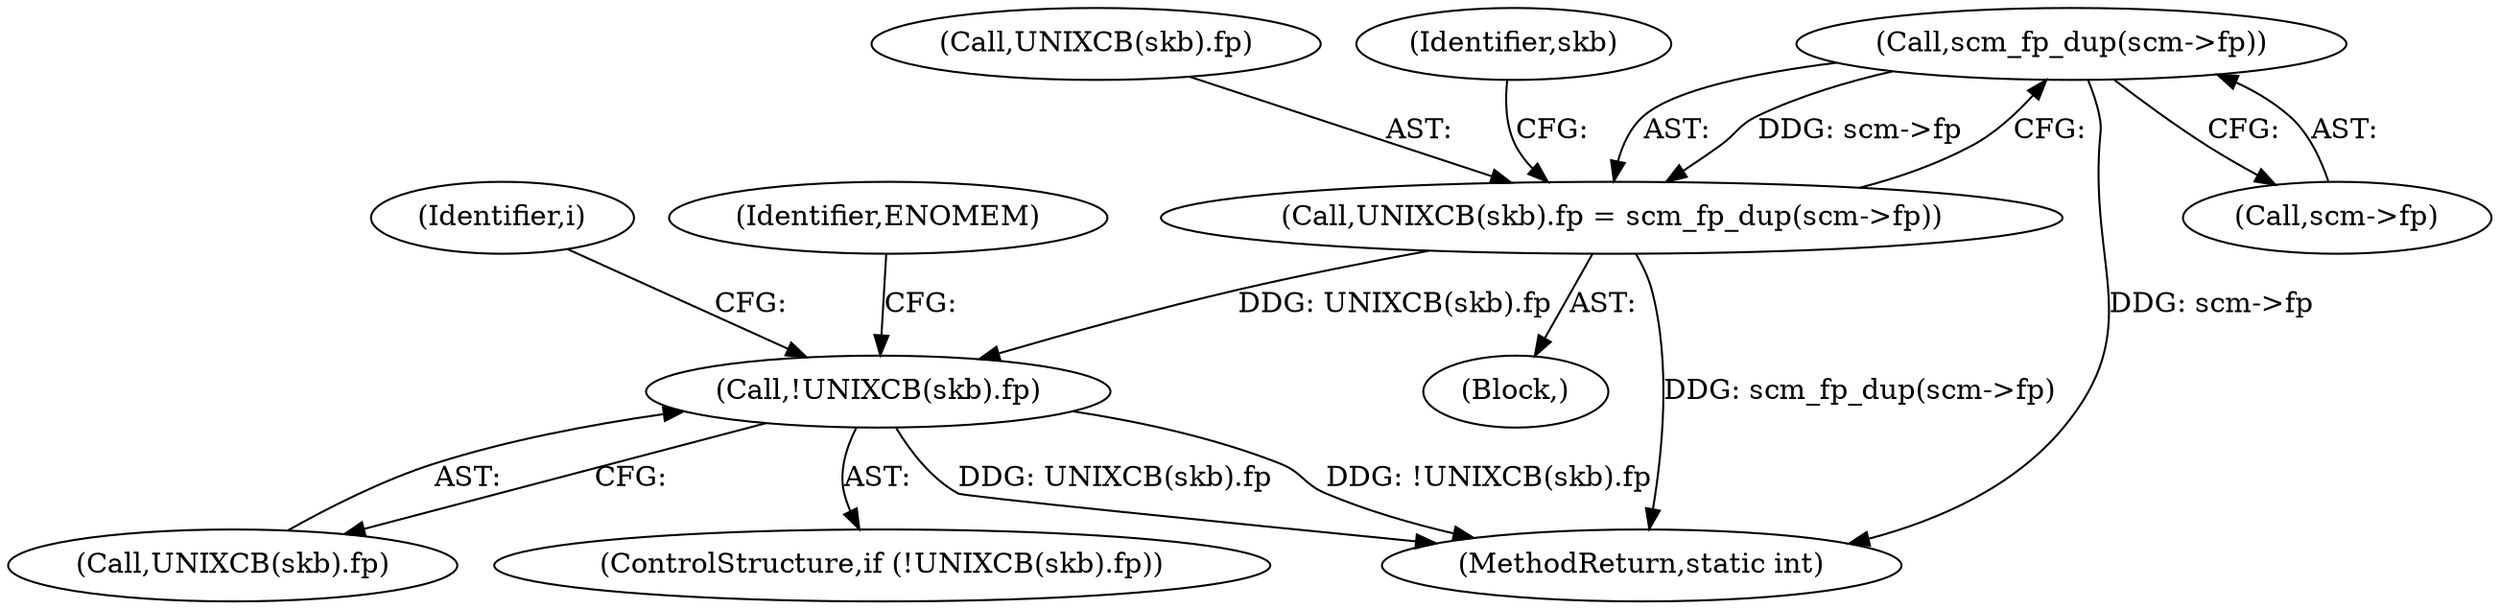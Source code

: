 digraph "0_linux_712f4aad406bb1ed67f3f98d04c044191f0ff593@pointer" {
"1000173" [label="(Call,scm_fp_dup(scm->fp))"];
"1000168" [label="(Call,UNIXCB(skb).fp = scm_fp_dup(scm->fp))"];
"1000178" [label="(Call,!UNIXCB(skb).fp)"];
"1000211" [label="(MethodReturn,static int)"];
"1000179" [label="(Call,UNIXCB(skb).fp)"];
"1000178" [label="(Call,!UNIXCB(skb).fp)"];
"1000104" [label="(Block,)"];
"1000174" [label="(Call,scm->fp)"];
"1000188" [label="(Identifier,i)"];
"1000173" [label="(Call,scm_fp_dup(scm->fp))"];
"1000168" [label="(Call,UNIXCB(skb).fp = scm_fp_dup(scm->fp))"];
"1000185" [label="(Identifier,ENOMEM)"];
"1000177" [label="(ControlStructure,if (!UNIXCB(skb).fp))"];
"1000169" [label="(Call,UNIXCB(skb).fp)"];
"1000181" [label="(Identifier,skb)"];
"1000173" -> "1000168"  [label="AST: "];
"1000173" -> "1000174"  [label="CFG: "];
"1000174" -> "1000173"  [label="AST: "];
"1000168" -> "1000173"  [label="CFG: "];
"1000173" -> "1000211"  [label="DDG: scm->fp"];
"1000173" -> "1000168"  [label="DDG: scm->fp"];
"1000168" -> "1000104"  [label="AST: "];
"1000169" -> "1000168"  [label="AST: "];
"1000181" -> "1000168"  [label="CFG: "];
"1000168" -> "1000211"  [label="DDG: scm_fp_dup(scm->fp)"];
"1000168" -> "1000178"  [label="DDG: UNIXCB(skb).fp"];
"1000178" -> "1000177"  [label="AST: "];
"1000178" -> "1000179"  [label="CFG: "];
"1000179" -> "1000178"  [label="AST: "];
"1000185" -> "1000178"  [label="CFG: "];
"1000188" -> "1000178"  [label="CFG: "];
"1000178" -> "1000211"  [label="DDG: !UNIXCB(skb).fp"];
"1000178" -> "1000211"  [label="DDG: UNIXCB(skb).fp"];
}
